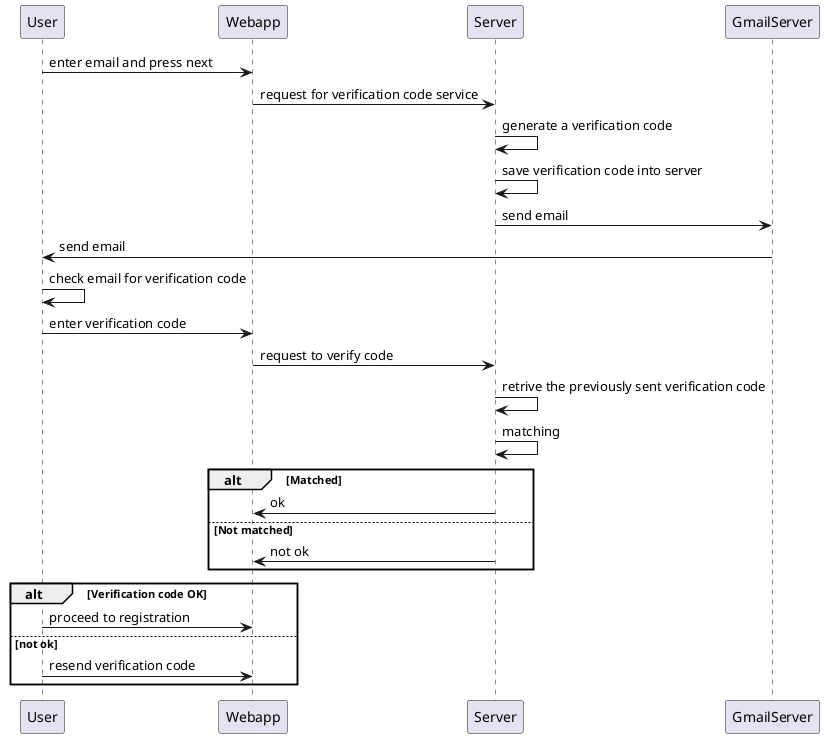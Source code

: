 press option + D to display preview

@startuml emailProcess

participant User as U 
participant Webapp as W 
participant Server as S 
participant GmailServer as G 

U -> W: enter email and press next
W -> S: request for verification code service
S -> S: generate a verification code
S -> S: save verification code into server 
S -> G: send email
G -> U: send email 
U -> U: check email for verification code
U -> W: enter verification code 
W -> S: request to verify code
S -> S: retrive the previously sent verification code
S -> S: matching

alt Matched
S -> W: ok
else Not matched
S -> W: not ok
end

alt Verification code OK 
U -> W: proceed to registration
else not ok
U -> W: resend verification code
end

@enduml